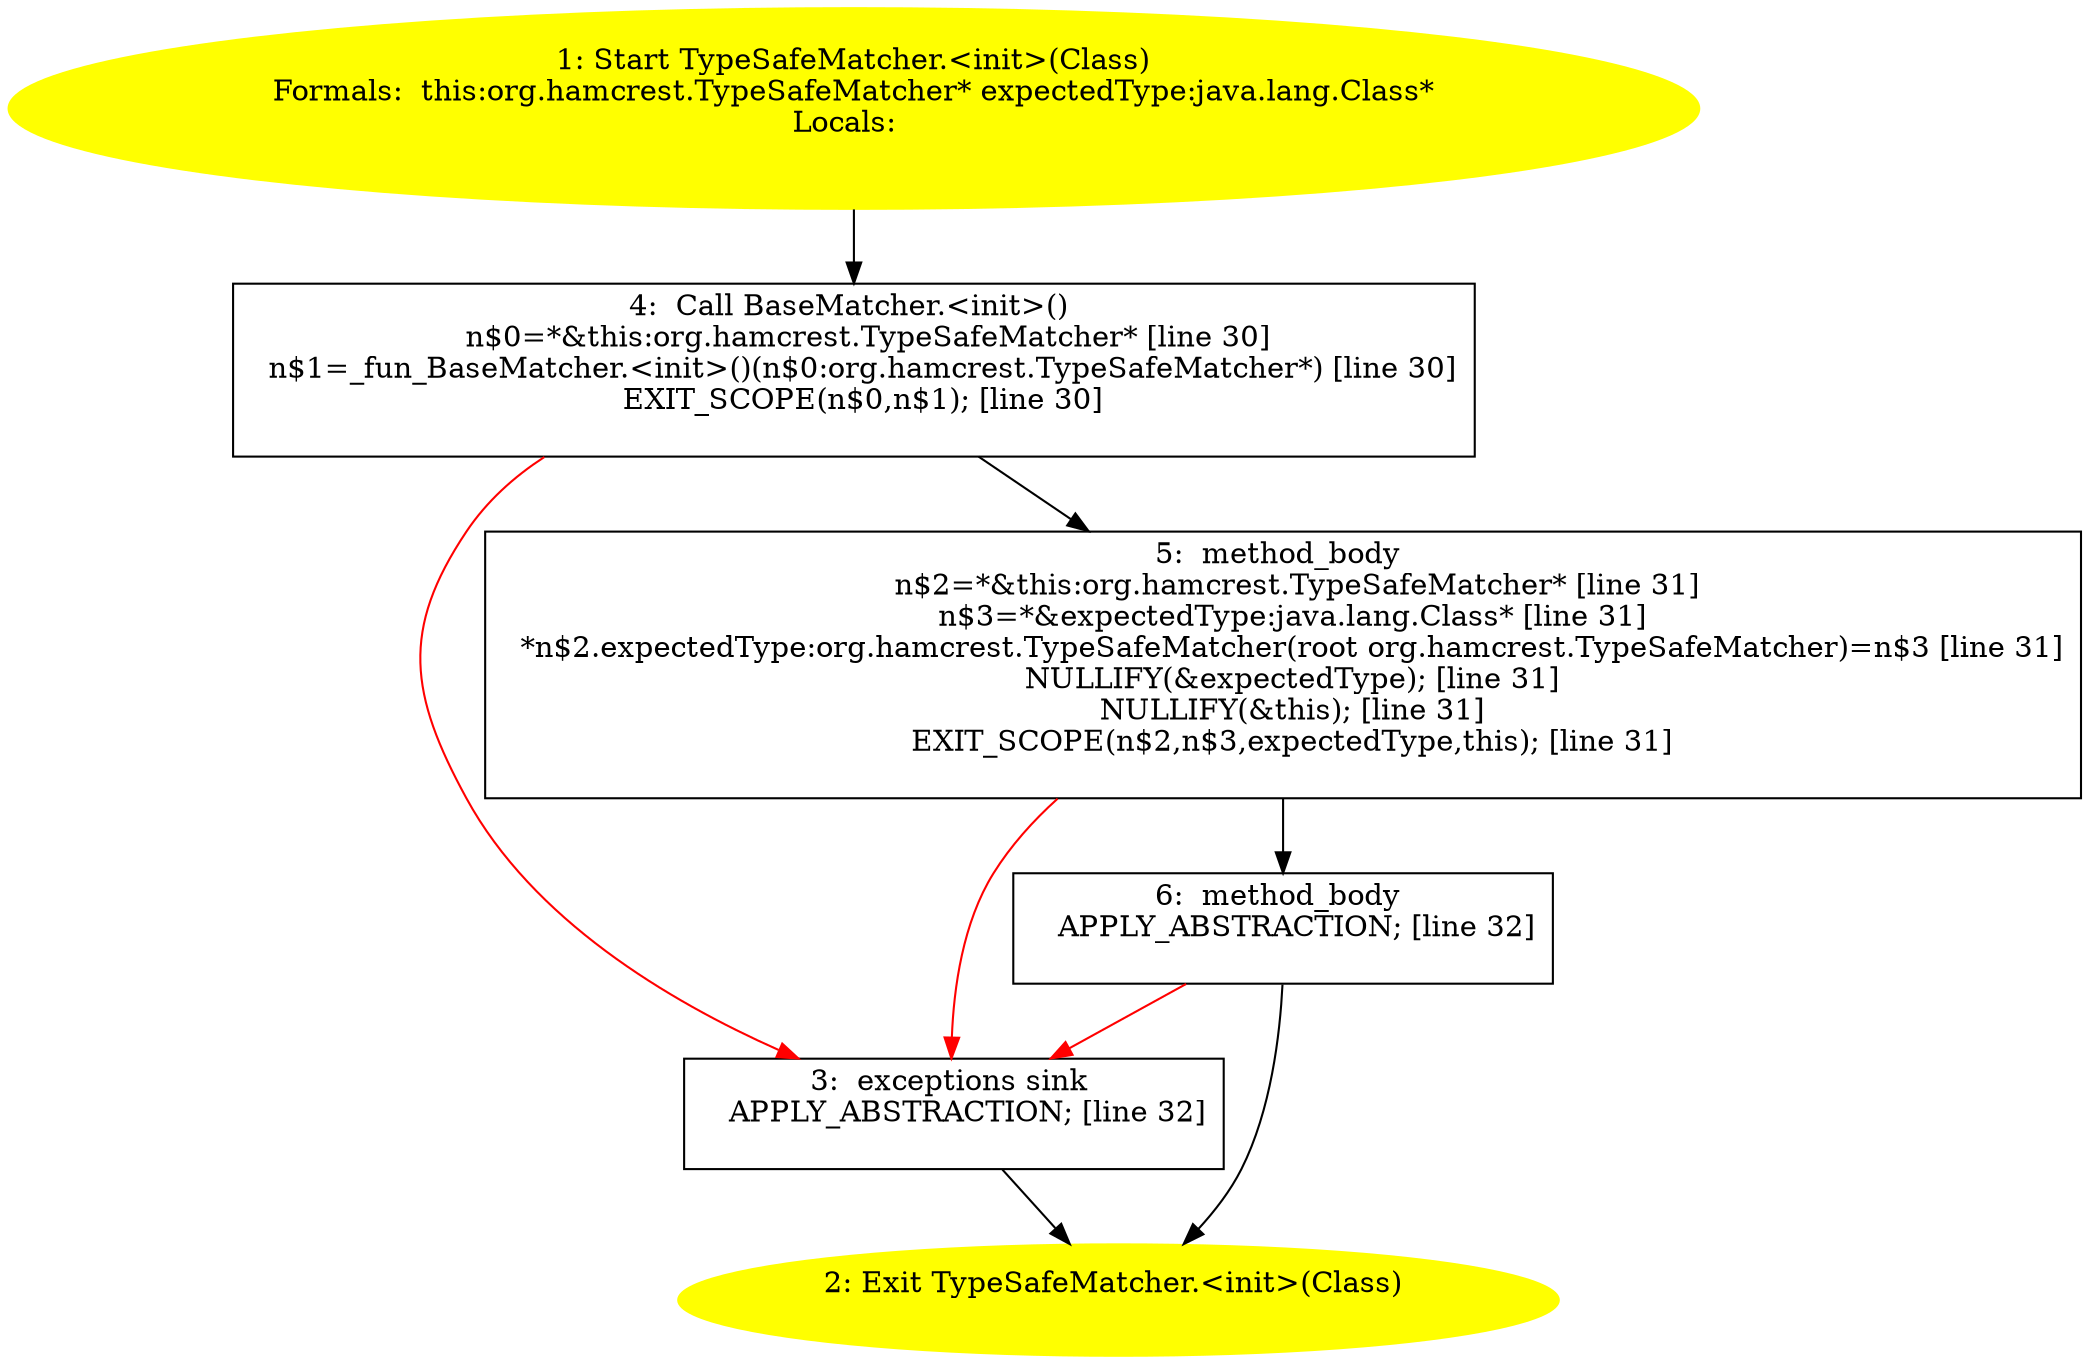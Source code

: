 /* @generated */
digraph cfg {
"org.hamcrest.TypeSafeMatcher.<init>(java.lang.Class).0115292bd567e6a398ecbe0788ac72c8_1" [label="1: Start TypeSafeMatcher.<init>(Class)\nFormals:  this:org.hamcrest.TypeSafeMatcher* expectedType:java.lang.Class*\nLocals:  \n  " color=yellow style=filled]
	

	 "org.hamcrest.TypeSafeMatcher.<init>(java.lang.Class).0115292bd567e6a398ecbe0788ac72c8_1" -> "org.hamcrest.TypeSafeMatcher.<init>(java.lang.Class).0115292bd567e6a398ecbe0788ac72c8_4" ;
"org.hamcrest.TypeSafeMatcher.<init>(java.lang.Class).0115292bd567e6a398ecbe0788ac72c8_2" [label="2: Exit TypeSafeMatcher.<init>(Class) \n  " color=yellow style=filled]
	

"org.hamcrest.TypeSafeMatcher.<init>(java.lang.Class).0115292bd567e6a398ecbe0788ac72c8_3" [label="3:  exceptions sink \n   APPLY_ABSTRACTION; [line 32]\n " shape="box"]
	

	 "org.hamcrest.TypeSafeMatcher.<init>(java.lang.Class).0115292bd567e6a398ecbe0788ac72c8_3" -> "org.hamcrest.TypeSafeMatcher.<init>(java.lang.Class).0115292bd567e6a398ecbe0788ac72c8_2" ;
"org.hamcrest.TypeSafeMatcher.<init>(java.lang.Class).0115292bd567e6a398ecbe0788ac72c8_4" [label="4:  Call BaseMatcher.<init>() \n   n$0=*&this:org.hamcrest.TypeSafeMatcher* [line 30]\n  n$1=_fun_BaseMatcher.<init>()(n$0:org.hamcrest.TypeSafeMatcher*) [line 30]\n  EXIT_SCOPE(n$0,n$1); [line 30]\n " shape="box"]
	

	 "org.hamcrest.TypeSafeMatcher.<init>(java.lang.Class).0115292bd567e6a398ecbe0788ac72c8_4" -> "org.hamcrest.TypeSafeMatcher.<init>(java.lang.Class).0115292bd567e6a398ecbe0788ac72c8_5" ;
	 "org.hamcrest.TypeSafeMatcher.<init>(java.lang.Class).0115292bd567e6a398ecbe0788ac72c8_4" -> "org.hamcrest.TypeSafeMatcher.<init>(java.lang.Class).0115292bd567e6a398ecbe0788ac72c8_3" [color="red" ];
"org.hamcrest.TypeSafeMatcher.<init>(java.lang.Class).0115292bd567e6a398ecbe0788ac72c8_5" [label="5:  method_body \n   n$2=*&this:org.hamcrest.TypeSafeMatcher* [line 31]\n  n$3=*&expectedType:java.lang.Class* [line 31]\n  *n$2.expectedType:org.hamcrest.TypeSafeMatcher(root org.hamcrest.TypeSafeMatcher)=n$3 [line 31]\n  NULLIFY(&expectedType); [line 31]\n  NULLIFY(&this); [line 31]\n  EXIT_SCOPE(n$2,n$3,expectedType,this); [line 31]\n " shape="box"]
	

	 "org.hamcrest.TypeSafeMatcher.<init>(java.lang.Class).0115292bd567e6a398ecbe0788ac72c8_5" -> "org.hamcrest.TypeSafeMatcher.<init>(java.lang.Class).0115292bd567e6a398ecbe0788ac72c8_6" ;
	 "org.hamcrest.TypeSafeMatcher.<init>(java.lang.Class).0115292bd567e6a398ecbe0788ac72c8_5" -> "org.hamcrest.TypeSafeMatcher.<init>(java.lang.Class).0115292bd567e6a398ecbe0788ac72c8_3" [color="red" ];
"org.hamcrest.TypeSafeMatcher.<init>(java.lang.Class).0115292bd567e6a398ecbe0788ac72c8_6" [label="6:  method_body \n   APPLY_ABSTRACTION; [line 32]\n " shape="box"]
	

	 "org.hamcrest.TypeSafeMatcher.<init>(java.lang.Class).0115292bd567e6a398ecbe0788ac72c8_6" -> "org.hamcrest.TypeSafeMatcher.<init>(java.lang.Class).0115292bd567e6a398ecbe0788ac72c8_2" ;
	 "org.hamcrest.TypeSafeMatcher.<init>(java.lang.Class).0115292bd567e6a398ecbe0788ac72c8_6" -> "org.hamcrest.TypeSafeMatcher.<init>(java.lang.Class).0115292bd567e6a398ecbe0788ac72c8_3" [color="red" ];
}
